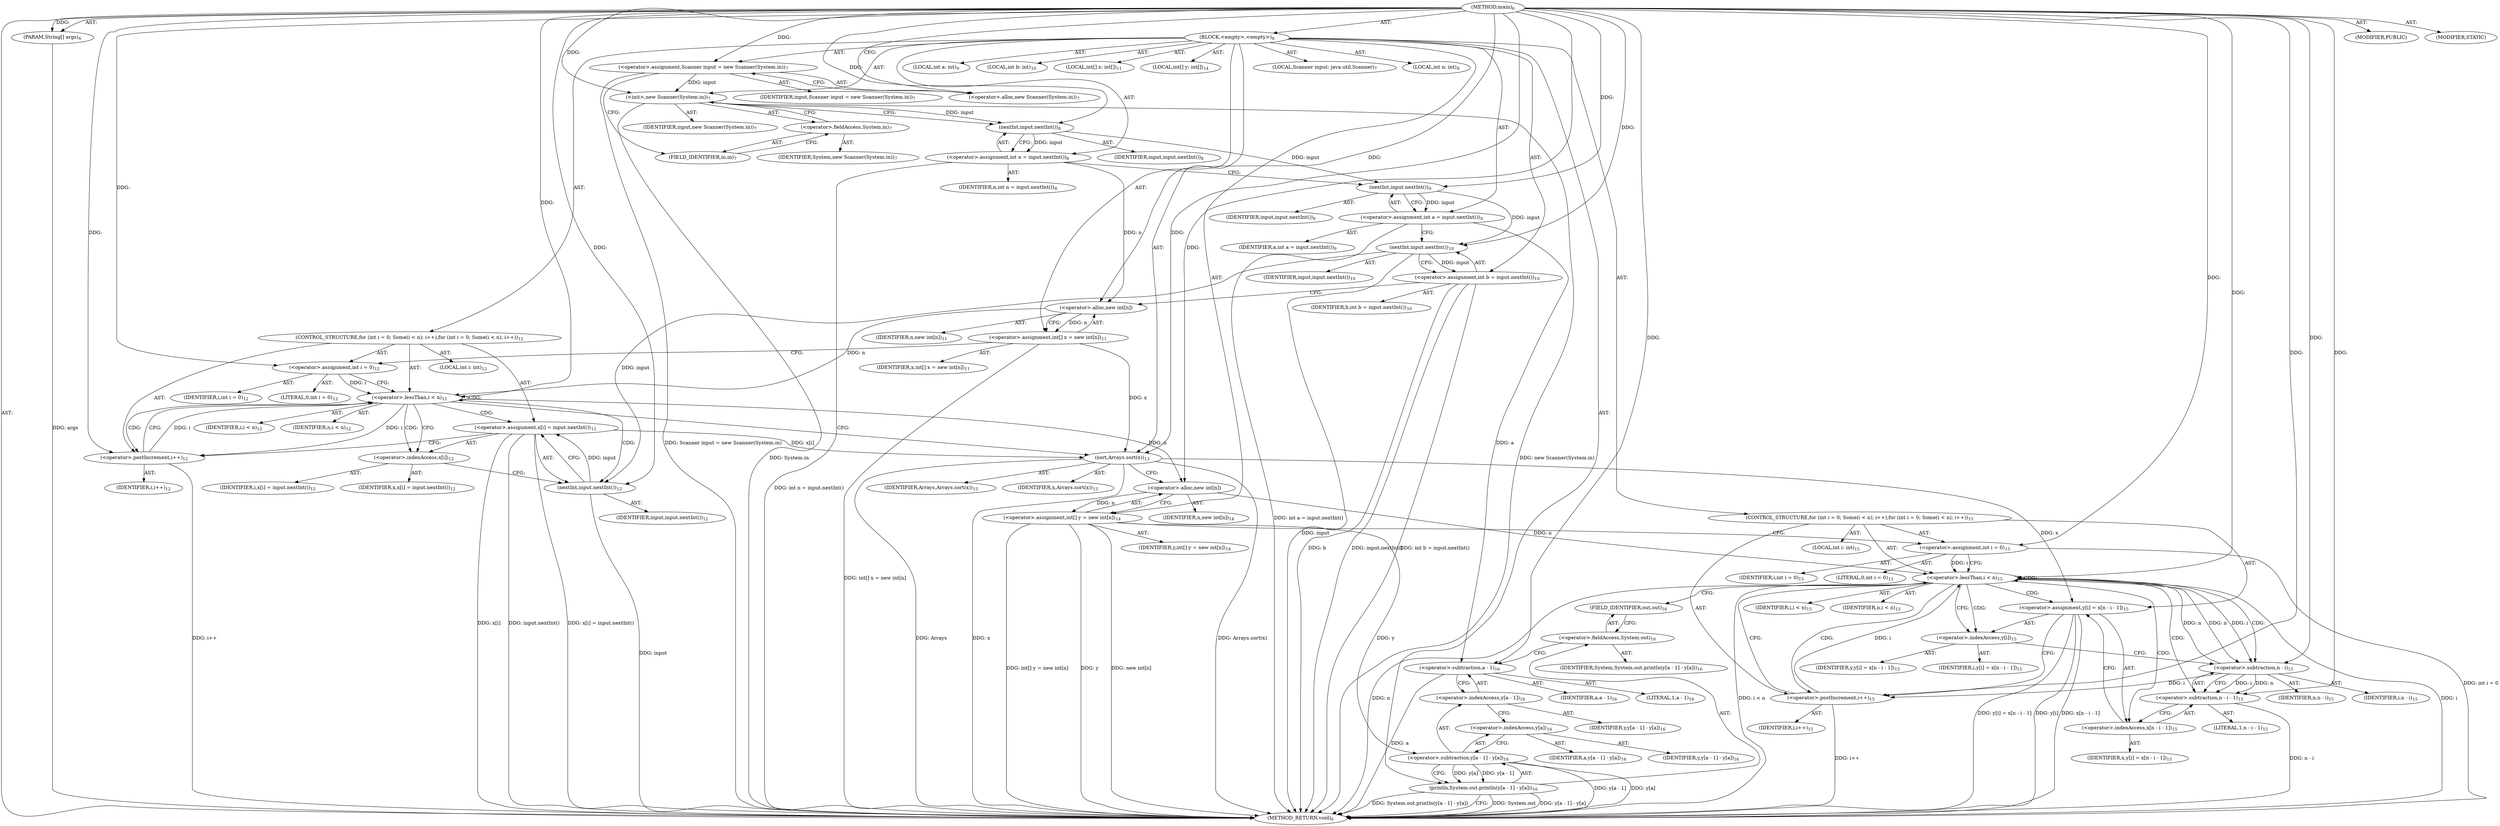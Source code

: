 digraph "main" {  
"19" [label = <(METHOD,main)<SUB>6</SUB>> ]
"20" [label = <(PARAM,String[] args)<SUB>6</SUB>> ]
"21" [label = <(BLOCK,&lt;empty&gt;,&lt;empty&gt;)<SUB>6</SUB>> ]
"4" [label = <(LOCAL,Scanner input: java.util.Scanner)<SUB>7</SUB>> ]
"22" [label = <(&lt;operator&gt;.assignment,Scanner input = new Scanner(System.in))<SUB>7</SUB>> ]
"23" [label = <(IDENTIFIER,input,Scanner input = new Scanner(System.in))<SUB>7</SUB>> ]
"24" [label = <(&lt;operator&gt;.alloc,new Scanner(System.in))<SUB>7</SUB>> ]
"25" [label = <(&lt;init&gt;,new Scanner(System.in))<SUB>7</SUB>> ]
"3" [label = <(IDENTIFIER,input,new Scanner(System.in))<SUB>7</SUB>> ]
"26" [label = <(&lt;operator&gt;.fieldAccess,System.in)<SUB>7</SUB>> ]
"27" [label = <(IDENTIFIER,System,new Scanner(System.in))<SUB>7</SUB>> ]
"28" [label = <(FIELD_IDENTIFIER,in,in)<SUB>7</SUB>> ]
"29" [label = <(LOCAL,int n: int)<SUB>8</SUB>> ]
"30" [label = <(&lt;operator&gt;.assignment,int n = input.nextInt())<SUB>8</SUB>> ]
"31" [label = <(IDENTIFIER,n,int n = input.nextInt())<SUB>8</SUB>> ]
"32" [label = <(nextInt,input.nextInt())<SUB>8</SUB>> ]
"33" [label = <(IDENTIFIER,input,input.nextInt())<SUB>8</SUB>> ]
"34" [label = <(LOCAL,int a: int)<SUB>9</SUB>> ]
"35" [label = <(&lt;operator&gt;.assignment,int a = input.nextInt())<SUB>9</SUB>> ]
"36" [label = <(IDENTIFIER,a,int a = input.nextInt())<SUB>9</SUB>> ]
"37" [label = <(nextInt,input.nextInt())<SUB>9</SUB>> ]
"38" [label = <(IDENTIFIER,input,input.nextInt())<SUB>9</SUB>> ]
"39" [label = <(LOCAL,int b: int)<SUB>10</SUB>> ]
"40" [label = <(&lt;operator&gt;.assignment,int b = input.nextInt())<SUB>10</SUB>> ]
"41" [label = <(IDENTIFIER,b,int b = input.nextInt())<SUB>10</SUB>> ]
"42" [label = <(nextInt,input.nextInt())<SUB>10</SUB>> ]
"43" [label = <(IDENTIFIER,input,input.nextInt())<SUB>10</SUB>> ]
"44" [label = <(LOCAL,int[] x: int[])<SUB>11</SUB>> ]
"45" [label = <(&lt;operator&gt;.assignment,int[] x = new int[n])<SUB>11</SUB>> ]
"46" [label = <(IDENTIFIER,x,int[] x = new int[n])<SUB>11</SUB>> ]
"47" [label = <(&lt;operator&gt;.alloc,new int[n])> ]
"48" [label = <(IDENTIFIER,n,new int[n])<SUB>11</SUB>> ]
"49" [label = <(CONTROL_STRUCTURE,for (int i = 0; Some(i &lt; n); i++),for (int i = 0; Some(i &lt; n); i++))<SUB>12</SUB>> ]
"50" [label = <(LOCAL,int i: int)<SUB>12</SUB>> ]
"51" [label = <(&lt;operator&gt;.assignment,int i = 0)<SUB>12</SUB>> ]
"52" [label = <(IDENTIFIER,i,int i = 0)<SUB>12</SUB>> ]
"53" [label = <(LITERAL,0,int i = 0)<SUB>12</SUB>> ]
"54" [label = <(&lt;operator&gt;.lessThan,i &lt; n)<SUB>12</SUB>> ]
"55" [label = <(IDENTIFIER,i,i &lt; n)<SUB>12</SUB>> ]
"56" [label = <(IDENTIFIER,n,i &lt; n)<SUB>12</SUB>> ]
"57" [label = <(&lt;operator&gt;.postIncrement,i++)<SUB>12</SUB>> ]
"58" [label = <(IDENTIFIER,i,i++)<SUB>12</SUB>> ]
"59" [label = <(&lt;operator&gt;.assignment,x[i] = input.nextInt())<SUB>12</SUB>> ]
"60" [label = <(&lt;operator&gt;.indexAccess,x[i])<SUB>12</SUB>> ]
"61" [label = <(IDENTIFIER,x,x[i] = input.nextInt())<SUB>12</SUB>> ]
"62" [label = <(IDENTIFIER,i,x[i] = input.nextInt())<SUB>12</SUB>> ]
"63" [label = <(nextInt,input.nextInt())<SUB>12</SUB>> ]
"64" [label = <(IDENTIFIER,input,input.nextInt())<SUB>12</SUB>> ]
"65" [label = <(sort,Arrays.sort(x))<SUB>13</SUB>> ]
"66" [label = <(IDENTIFIER,Arrays,Arrays.sort(x))<SUB>13</SUB>> ]
"67" [label = <(IDENTIFIER,x,Arrays.sort(x))<SUB>13</SUB>> ]
"68" [label = <(LOCAL,int[] y: int[])<SUB>14</SUB>> ]
"69" [label = <(&lt;operator&gt;.assignment,int[] y = new int[n])<SUB>14</SUB>> ]
"70" [label = <(IDENTIFIER,y,int[] y = new int[n])<SUB>14</SUB>> ]
"71" [label = <(&lt;operator&gt;.alloc,new int[n])> ]
"72" [label = <(IDENTIFIER,n,new int[n])<SUB>14</SUB>> ]
"73" [label = <(CONTROL_STRUCTURE,for (int i = 0; Some(i &lt; n); i++),for (int i = 0; Some(i &lt; n); i++))<SUB>15</SUB>> ]
"74" [label = <(LOCAL,int i: int)<SUB>15</SUB>> ]
"75" [label = <(&lt;operator&gt;.assignment,int i = 0)<SUB>15</SUB>> ]
"76" [label = <(IDENTIFIER,i,int i = 0)<SUB>15</SUB>> ]
"77" [label = <(LITERAL,0,int i = 0)<SUB>15</SUB>> ]
"78" [label = <(&lt;operator&gt;.lessThan,i &lt; n)<SUB>15</SUB>> ]
"79" [label = <(IDENTIFIER,i,i &lt; n)<SUB>15</SUB>> ]
"80" [label = <(IDENTIFIER,n,i &lt; n)<SUB>15</SUB>> ]
"81" [label = <(&lt;operator&gt;.postIncrement,i++)<SUB>15</SUB>> ]
"82" [label = <(IDENTIFIER,i,i++)<SUB>15</SUB>> ]
"83" [label = <(&lt;operator&gt;.assignment,y[i] = x[n - i - 1])<SUB>15</SUB>> ]
"84" [label = <(&lt;operator&gt;.indexAccess,y[i])<SUB>15</SUB>> ]
"85" [label = <(IDENTIFIER,y,y[i] = x[n - i - 1])<SUB>15</SUB>> ]
"86" [label = <(IDENTIFIER,i,y[i] = x[n - i - 1])<SUB>15</SUB>> ]
"87" [label = <(&lt;operator&gt;.indexAccess,x[n - i - 1])<SUB>15</SUB>> ]
"88" [label = <(IDENTIFIER,x,y[i] = x[n - i - 1])<SUB>15</SUB>> ]
"89" [label = <(&lt;operator&gt;.subtraction,n - i - 1)<SUB>15</SUB>> ]
"90" [label = <(&lt;operator&gt;.subtraction,n - i)<SUB>15</SUB>> ]
"91" [label = <(IDENTIFIER,n,n - i)<SUB>15</SUB>> ]
"92" [label = <(IDENTIFIER,i,n - i)<SUB>15</SUB>> ]
"93" [label = <(LITERAL,1,n - i - 1)<SUB>15</SUB>> ]
"94" [label = <(println,System.out.println(y[a - 1] - y[a]))<SUB>16</SUB>> ]
"95" [label = <(&lt;operator&gt;.fieldAccess,System.out)<SUB>16</SUB>> ]
"96" [label = <(IDENTIFIER,System,System.out.println(y[a - 1] - y[a]))<SUB>16</SUB>> ]
"97" [label = <(FIELD_IDENTIFIER,out,out)<SUB>16</SUB>> ]
"98" [label = <(&lt;operator&gt;.subtraction,y[a - 1] - y[a])<SUB>16</SUB>> ]
"99" [label = <(&lt;operator&gt;.indexAccess,y[a - 1])<SUB>16</SUB>> ]
"100" [label = <(IDENTIFIER,y,y[a - 1] - y[a])<SUB>16</SUB>> ]
"101" [label = <(&lt;operator&gt;.subtraction,a - 1)<SUB>16</SUB>> ]
"102" [label = <(IDENTIFIER,a,a - 1)<SUB>16</SUB>> ]
"103" [label = <(LITERAL,1,a - 1)<SUB>16</SUB>> ]
"104" [label = <(&lt;operator&gt;.indexAccess,y[a])<SUB>16</SUB>> ]
"105" [label = <(IDENTIFIER,y,y[a - 1] - y[a])<SUB>16</SUB>> ]
"106" [label = <(IDENTIFIER,a,y[a - 1] - y[a])<SUB>16</SUB>> ]
"107" [label = <(MODIFIER,PUBLIC)> ]
"108" [label = <(MODIFIER,STATIC)> ]
"109" [label = <(METHOD_RETURN,void)<SUB>6</SUB>> ]
  "19" -> "20"  [ label = "AST: "] 
  "19" -> "21"  [ label = "AST: "] 
  "19" -> "107"  [ label = "AST: "] 
  "19" -> "108"  [ label = "AST: "] 
  "19" -> "109"  [ label = "AST: "] 
  "21" -> "4"  [ label = "AST: "] 
  "21" -> "22"  [ label = "AST: "] 
  "21" -> "25"  [ label = "AST: "] 
  "21" -> "29"  [ label = "AST: "] 
  "21" -> "30"  [ label = "AST: "] 
  "21" -> "34"  [ label = "AST: "] 
  "21" -> "35"  [ label = "AST: "] 
  "21" -> "39"  [ label = "AST: "] 
  "21" -> "40"  [ label = "AST: "] 
  "21" -> "44"  [ label = "AST: "] 
  "21" -> "45"  [ label = "AST: "] 
  "21" -> "49"  [ label = "AST: "] 
  "21" -> "65"  [ label = "AST: "] 
  "21" -> "68"  [ label = "AST: "] 
  "21" -> "69"  [ label = "AST: "] 
  "21" -> "73"  [ label = "AST: "] 
  "21" -> "94"  [ label = "AST: "] 
  "22" -> "23"  [ label = "AST: "] 
  "22" -> "24"  [ label = "AST: "] 
  "25" -> "3"  [ label = "AST: "] 
  "25" -> "26"  [ label = "AST: "] 
  "26" -> "27"  [ label = "AST: "] 
  "26" -> "28"  [ label = "AST: "] 
  "30" -> "31"  [ label = "AST: "] 
  "30" -> "32"  [ label = "AST: "] 
  "32" -> "33"  [ label = "AST: "] 
  "35" -> "36"  [ label = "AST: "] 
  "35" -> "37"  [ label = "AST: "] 
  "37" -> "38"  [ label = "AST: "] 
  "40" -> "41"  [ label = "AST: "] 
  "40" -> "42"  [ label = "AST: "] 
  "42" -> "43"  [ label = "AST: "] 
  "45" -> "46"  [ label = "AST: "] 
  "45" -> "47"  [ label = "AST: "] 
  "47" -> "48"  [ label = "AST: "] 
  "49" -> "50"  [ label = "AST: "] 
  "49" -> "51"  [ label = "AST: "] 
  "49" -> "54"  [ label = "AST: "] 
  "49" -> "57"  [ label = "AST: "] 
  "49" -> "59"  [ label = "AST: "] 
  "51" -> "52"  [ label = "AST: "] 
  "51" -> "53"  [ label = "AST: "] 
  "54" -> "55"  [ label = "AST: "] 
  "54" -> "56"  [ label = "AST: "] 
  "57" -> "58"  [ label = "AST: "] 
  "59" -> "60"  [ label = "AST: "] 
  "59" -> "63"  [ label = "AST: "] 
  "60" -> "61"  [ label = "AST: "] 
  "60" -> "62"  [ label = "AST: "] 
  "63" -> "64"  [ label = "AST: "] 
  "65" -> "66"  [ label = "AST: "] 
  "65" -> "67"  [ label = "AST: "] 
  "69" -> "70"  [ label = "AST: "] 
  "69" -> "71"  [ label = "AST: "] 
  "71" -> "72"  [ label = "AST: "] 
  "73" -> "74"  [ label = "AST: "] 
  "73" -> "75"  [ label = "AST: "] 
  "73" -> "78"  [ label = "AST: "] 
  "73" -> "81"  [ label = "AST: "] 
  "73" -> "83"  [ label = "AST: "] 
  "75" -> "76"  [ label = "AST: "] 
  "75" -> "77"  [ label = "AST: "] 
  "78" -> "79"  [ label = "AST: "] 
  "78" -> "80"  [ label = "AST: "] 
  "81" -> "82"  [ label = "AST: "] 
  "83" -> "84"  [ label = "AST: "] 
  "83" -> "87"  [ label = "AST: "] 
  "84" -> "85"  [ label = "AST: "] 
  "84" -> "86"  [ label = "AST: "] 
  "87" -> "88"  [ label = "AST: "] 
  "87" -> "89"  [ label = "AST: "] 
  "89" -> "90"  [ label = "AST: "] 
  "89" -> "93"  [ label = "AST: "] 
  "90" -> "91"  [ label = "AST: "] 
  "90" -> "92"  [ label = "AST: "] 
  "94" -> "95"  [ label = "AST: "] 
  "94" -> "98"  [ label = "AST: "] 
  "95" -> "96"  [ label = "AST: "] 
  "95" -> "97"  [ label = "AST: "] 
  "98" -> "99"  [ label = "AST: "] 
  "98" -> "104"  [ label = "AST: "] 
  "99" -> "100"  [ label = "AST: "] 
  "99" -> "101"  [ label = "AST: "] 
  "101" -> "102"  [ label = "AST: "] 
  "101" -> "103"  [ label = "AST: "] 
  "104" -> "105"  [ label = "AST: "] 
  "104" -> "106"  [ label = "AST: "] 
  "22" -> "28"  [ label = "CFG: "] 
  "25" -> "32"  [ label = "CFG: "] 
  "30" -> "37"  [ label = "CFG: "] 
  "35" -> "42"  [ label = "CFG: "] 
  "40" -> "47"  [ label = "CFG: "] 
  "45" -> "51"  [ label = "CFG: "] 
  "65" -> "71"  [ label = "CFG: "] 
  "69" -> "75"  [ label = "CFG: "] 
  "94" -> "109"  [ label = "CFG: "] 
  "24" -> "22"  [ label = "CFG: "] 
  "26" -> "25"  [ label = "CFG: "] 
  "32" -> "30"  [ label = "CFG: "] 
  "37" -> "35"  [ label = "CFG: "] 
  "42" -> "40"  [ label = "CFG: "] 
  "47" -> "45"  [ label = "CFG: "] 
  "51" -> "54"  [ label = "CFG: "] 
  "54" -> "60"  [ label = "CFG: "] 
  "54" -> "65"  [ label = "CFG: "] 
  "57" -> "54"  [ label = "CFG: "] 
  "59" -> "57"  [ label = "CFG: "] 
  "71" -> "69"  [ label = "CFG: "] 
  "75" -> "78"  [ label = "CFG: "] 
  "78" -> "84"  [ label = "CFG: "] 
  "78" -> "97"  [ label = "CFG: "] 
  "81" -> "78"  [ label = "CFG: "] 
  "83" -> "81"  [ label = "CFG: "] 
  "95" -> "101"  [ label = "CFG: "] 
  "98" -> "94"  [ label = "CFG: "] 
  "28" -> "26"  [ label = "CFG: "] 
  "60" -> "63"  [ label = "CFG: "] 
  "63" -> "59"  [ label = "CFG: "] 
  "84" -> "90"  [ label = "CFG: "] 
  "87" -> "83"  [ label = "CFG: "] 
  "97" -> "95"  [ label = "CFG: "] 
  "99" -> "104"  [ label = "CFG: "] 
  "104" -> "98"  [ label = "CFG: "] 
  "89" -> "87"  [ label = "CFG: "] 
  "101" -> "99"  [ label = "CFG: "] 
  "90" -> "89"  [ label = "CFG: "] 
  "19" -> "24"  [ label = "CFG: "] 
  "20" -> "109"  [ label = "DDG: args"] 
  "22" -> "109"  [ label = "DDG: Scanner input = new Scanner(System.in)"] 
  "25" -> "109"  [ label = "DDG: System.in"] 
  "25" -> "109"  [ label = "DDG: new Scanner(System.in)"] 
  "30" -> "109"  [ label = "DDG: int n = input.nextInt()"] 
  "35" -> "109"  [ label = "DDG: int a = input.nextInt()"] 
  "40" -> "109"  [ label = "DDG: b"] 
  "42" -> "109"  [ label = "DDG: input"] 
  "40" -> "109"  [ label = "DDG: input.nextInt()"] 
  "40" -> "109"  [ label = "DDG: int b = input.nextInt()"] 
  "45" -> "109"  [ label = "DDG: int[] x = new int[n]"] 
  "65" -> "109"  [ label = "DDG: x"] 
  "65" -> "109"  [ label = "DDG: Arrays.sort(x)"] 
  "69" -> "109"  [ label = "DDG: y"] 
  "69" -> "109"  [ label = "DDG: new int[n]"] 
  "69" -> "109"  [ label = "DDG: int[] y = new int[n]"] 
  "75" -> "109"  [ label = "DDG: int i = 0"] 
  "78" -> "109"  [ label = "DDG: i"] 
  "78" -> "109"  [ label = "DDG: n"] 
  "78" -> "109"  [ label = "DDG: i &lt; n"] 
  "94" -> "109"  [ label = "DDG: System.out"] 
  "101" -> "109"  [ label = "DDG: a"] 
  "98" -> "109"  [ label = "DDG: y[a - 1]"] 
  "98" -> "109"  [ label = "DDG: y[a]"] 
  "94" -> "109"  [ label = "DDG: y[a - 1] - y[a]"] 
  "94" -> "109"  [ label = "DDG: System.out.println(y[a - 1] - y[a])"] 
  "83" -> "109"  [ label = "DDG: y[i]"] 
  "89" -> "109"  [ label = "DDG: n - i"] 
  "83" -> "109"  [ label = "DDG: x[n - i - 1]"] 
  "83" -> "109"  [ label = "DDG: y[i] = x[n - i - 1]"] 
  "81" -> "109"  [ label = "DDG: i++"] 
  "59" -> "109"  [ label = "DDG: x[i]"] 
  "63" -> "109"  [ label = "DDG: input"] 
  "59" -> "109"  [ label = "DDG: input.nextInt()"] 
  "59" -> "109"  [ label = "DDG: x[i] = input.nextInt()"] 
  "57" -> "109"  [ label = "DDG: i++"] 
  "65" -> "109"  [ label = "DDG: Arrays"] 
  "19" -> "20"  [ label = "DDG: "] 
  "19" -> "22"  [ label = "DDG: "] 
  "32" -> "30"  [ label = "DDG: input"] 
  "37" -> "35"  [ label = "DDG: input"] 
  "42" -> "40"  [ label = "DDG: input"] 
  "47" -> "45"  [ label = "DDG: n"] 
  "71" -> "69"  [ label = "DDG: n"] 
  "22" -> "25"  [ label = "DDG: input"] 
  "19" -> "25"  [ label = "DDG: "] 
  "19" -> "51"  [ label = "DDG: "] 
  "63" -> "59"  [ label = "DDG: input"] 
  "19" -> "65"  [ label = "DDG: "] 
  "45" -> "65"  [ label = "DDG: x"] 
  "59" -> "65"  [ label = "DDG: x[i]"] 
  "19" -> "75"  [ label = "DDG: "] 
  "65" -> "83"  [ label = "DDG: x"] 
  "98" -> "94"  [ label = "DDG: y[a - 1]"] 
  "98" -> "94"  [ label = "DDG: y[a]"] 
  "25" -> "32"  [ label = "DDG: input"] 
  "19" -> "32"  [ label = "DDG: "] 
  "32" -> "37"  [ label = "DDG: input"] 
  "19" -> "37"  [ label = "DDG: "] 
  "37" -> "42"  [ label = "DDG: input"] 
  "19" -> "42"  [ label = "DDG: "] 
  "30" -> "47"  [ label = "DDG: n"] 
  "19" -> "47"  [ label = "DDG: "] 
  "51" -> "54"  [ label = "DDG: i"] 
  "57" -> "54"  [ label = "DDG: i"] 
  "19" -> "54"  [ label = "DDG: "] 
  "47" -> "54"  [ label = "DDG: n"] 
  "54" -> "57"  [ label = "DDG: i"] 
  "19" -> "57"  [ label = "DDG: "] 
  "54" -> "71"  [ label = "DDG: n"] 
  "19" -> "71"  [ label = "DDG: "] 
  "75" -> "78"  [ label = "DDG: i"] 
  "81" -> "78"  [ label = "DDG: i"] 
  "19" -> "78"  [ label = "DDG: "] 
  "71" -> "78"  [ label = "DDG: n"] 
  "90" -> "78"  [ label = "DDG: n"] 
  "90" -> "81"  [ label = "DDG: i"] 
  "19" -> "81"  [ label = "DDG: "] 
  "69" -> "98"  [ label = "DDG: y"] 
  "42" -> "63"  [ label = "DDG: input"] 
  "19" -> "63"  [ label = "DDG: "] 
  "90" -> "89"  [ label = "DDG: n"] 
  "90" -> "89"  [ label = "DDG: i"] 
  "19" -> "89"  [ label = "DDG: "] 
  "35" -> "101"  [ label = "DDG: a"] 
  "19" -> "101"  [ label = "DDG: "] 
  "78" -> "90"  [ label = "DDG: n"] 
  "19" -> "90"  [ label = "DDG: "] 
  "78" -> "90"  [ label = "DDG: i"] 
  "54" -> "60"  [ label = "CDG: "] 
  "54" -> "57"  [ label = "CDG: "] 
  "54" -> "63"  [ label = "CDG: "] 
  "54" -> "59"  [ label = "CDG: "] 
  "54" -> "54"  [ label = "CDG: "] 
  "78" -> "83"  [ label = "CDG: "] 
  "78" -> "89"  [ label = "CDG: "] 
  "78" -> "81"  [ label = "CDG: "] 
  "78" -> "84"  [ label = "CDG: "] 
  "78" -> "87"  [ label = "CDG: "] 
  "78" -> "90"  [ label = "CDG: "] 
  "78" -> "78"  [ label = "CDG: "] 
}
